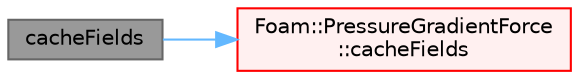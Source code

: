 digraph "cacheFields"
{
 // LATEX_PDF_SIZE
  bgcolor="transparent";
  edge [fontname=Helvetica,fontsize=10,labelfontname=Helvetica,labelfontsize=10];
  node [fontname=Helvetica,fontsize=10,shape=box,height=0.2,width=0.4];
  rankdir="LR";
  Node1 [id="Node000001",label="cacheFields",height=0.2,width=0.4,color="gray40", fillcolor="grey60", style="filled", fontcolor="black",tooltip=" "];
  Node1 -> Node2 [id="edge1_Node000001_Node000002",color="steelblue1",style="solid",tooltip=" "];
  Node2 [id="Node000002",label="Foam::PressureGradientForce\l::cacheFields",height=0.2,width=0.4,color="red", fillcolor="#FFF0F0", style="filled",URL="$classFoam_1_1PressureGradientForce.html#a6005414ac27ae3e0b5a783ba216c1906",tooltip=" "];
}
